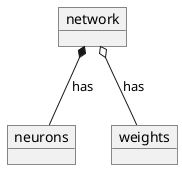 @startuml
object network
object neurons
object weights

network *-- neurons: has
network o-- weights: has
@enduml